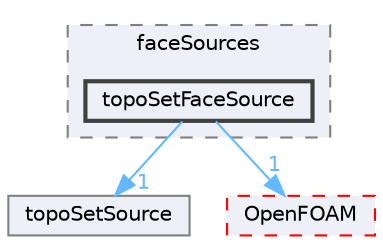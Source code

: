 digraph "src/meshTools/topoSet/faceSources/topoSetFaceSource"
{
 // LATEX_PDF_SIZE
  bgcolor="transparent";
  edge [fontname=Helvetica,fontsize=10,labelfontname=Helvetica,labelfontsize=10];
  node [fontname=Helvetica,fontsize=10,shape=box,height=0.2,width=0.4];
  compound=true
  subgraph clusterdir_fc41a0af5f1500a9330b8319fbd67c99 {
    graph [ bgcolor="#edf0f7", pencolor="grey50", label="faceSources", fontname=Helvetica,fontsize=10 style="filled,dashed", URL="dir_fc41a0af5f1500a9330b8319fbd67c99.html",tooltip=""]
  dir_bcb39a6daf7061479b2b76b433d5cd50 [label="topoSetFaceSource", fillcolor="#edf0f7", color="grey25", style="filled,bold", URL="dir_bcb39a6daf7061479b2b76b433d5cd50.html",tooltip=""];
  }
  dir_4b6fbbc959fea3024271902bf3ac20e3 [label="topoSetSource", fillcolor="#edf0f7", color="grey50", style="filled", URL="dir_4b6fbbc959fea3024271902bf3ac20e3.html",tooltip=""];
  dir_c5473ff19b20e6ec4dfe5c310b3778a8 [label="OpenFOAM", fillcolor="#edf0f7", color="red", style="filled,dashed", URL="dir_c5473ff19b20e6ec4dfe5c310b3778a8.html",tooltip=""];
  dir_bcb39a6daf7061479b2b76b433d5cd50->dir_4b6fbbc959fea3024271902bf3ac20e3 [headlabel="1", labeldistance=1.5 headhref="dir_004077_004082.html" href="dir_004077_004082.html" color="steelblue1" fontcolor="steelblue1"];
  dir_bcb39a6daf7061479b2b76b433d5cd50->dir_c5473ff19b20e6ec4dfe5c310b3778a8 [headlabel="1", labeldistance=1.5 headhref="dir_004077_002695.html" href="dir_004077_002695.html" color="steelblue1" fontcolor="steelblue1"];
}
